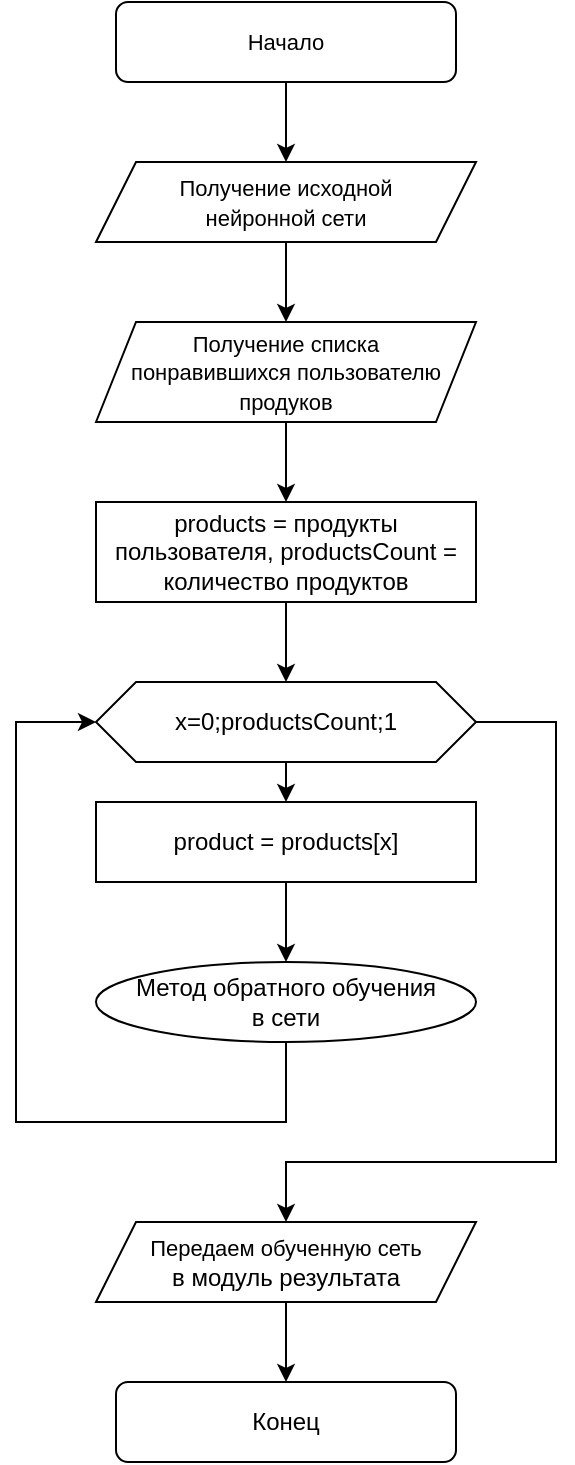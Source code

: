 <mxfile version="16.0.0" type="device"><diagram id="C5RBs43oDa-KdzZeNtuy" name="Page-1"><mxGraphModel dx="1102" dy="865" grid="1" gridSize="10" guides="1" tooltips="1" connect="1" arrows="1" fold="1" page="1" pageScale="1" pageWidth="827" pageHeight="1169" math="0" shadow="0"><root><mxCell id="WIyWlLk6GJQsqaUBKTNV-0"/><mxCell id="WIyWlLk6GJQsqaUBKTNV-1" parent="WIyWlLk6GJQsqaUBKTNV-0"/><mxCell id="RawxqtovM-8-xfsGkiH0-0" style="edgeStyle=orthogonalEdgeStyle;rounded=0;orthogonalLoop=1;jettySize=auto;html=1;exitX=0.5;exitY=1;exitDx=0;exitDy=0;entryX=0.5;entryY=0;entryDx=0;entryDy=0;fontSize=11;" parent="WIyWlLk6GJQsqaUBKTNV-1" source="RawxqtovM-8-xfsGkiH0-1" target="RawxqtovM-8-xfsGkiH0-3" edge="1"><mxGeometry relative="1" as="geometry"/></mxCell><mxCell id="RawxqtovM-8-xfsGkiH0-1" value="&lt;font style=&quot;font-size: 11px&quot;&gt;Начало&lt;/font&gt;" style="rounded=1;whiteSpace=wrap;html=1;fontSize=12;glass=0;strokeWidth=1;shadow=0;" parent="WIyWlLk6GJQsqaUBKTNV-1" vertex="1"><mxGeometry x="480" width="170" height="40" as="geometry"/></mxCell><mxCell id="RawxqtovM-8-xfsGkiH0-2" style="edgeStyle=orthogonalEdgeStyle;rounded=0;orthogonalLoop=1;jettySize=auto;html=1;exitX=0.5;exitY=1;exitDx=0;exitDy=0;entryX=0.5;entryY=0;entryDx=0;entryDy=0;" parent="WIyWlLk6GJQsqaUBKTNV-1" source="RawxqtovM-8-xfsGkiH0-3" target="RawxqtovM-8-xfsGkiH0-34" edge="1"><mxGeometry relative="1" as="geometry"><mxPoint x="565" y="160" as="targetPoint"/></mxGeometry></mxCell><mxCell id="RawxqtovM-8-xfsGkiH0-3" value="&lt;font style=&quot;font-size: 11px&quot;&gt;Получение исходной &lt;br&gt;нейронной сети&lt;br&gt;&lt;/font&gt;" style="shape=parallelogram;perimeter=parallelogramPerimeter;whiteSpace=wrap;html=1;fixedSize=1;fontFamily=Helvetica;fontSize=12;" parent="WIyWlLk6GJQsqaUBKTNV-1" vertex="1"><mxGeometry x="470" y="80" width="190" height="40" as="geometry"/></mxCell><mxCell id="RawxqtovM-8-xfsGkiH0-6" value="Конец" style="rounded=1;whiteSpace=wrap;html=1;fontSize=12;glass=0;strokeWidth=1;shadow=0;" parent="WIyWlLk6GJQsqaUBKTNV-1" vertex="1"><mxGeometry x="480" y="690" width="170" height="40" as="geometry"/></mxCell><mxCell id="RawxqtovM-8-xfsGkiH0-7" style="edgeStyle=orthogonalEdgeStyle;rounded=0;orthogonalLoop=1;jettySize=auto;html=1;fontSize=11;exitX=0.5;exitY=1;exitDx=0;exitDy=0;entryX=0.5;entryY=0;entryDx=0;entryDy=0;" parent="WIyWlLk6GJQsqaUBKTNV-1" source="RawxqtovM-8-xfsGkiH0-19" target="RawxqtovM-8-xfsGkiH0-20" edge="1"><mxGeometry relative="1" as="geometry"><Array as="points"/><mxPoint x="565" y="410" as="targetPoint"/><mxPoint x="470" y="360" as="sourcePoint"/></mxGeometry></mxCell><mxCell id="RawxqtovM-8-xfsGkiH0-9" style="edgeStyle=orthogonalEdgeStyle;rounded=0;orthogonalLoop=1;jettySize=auto;html=1;entryX=0.5;entryY=0;entryDx=0;entryDy=0;fontSize=11;exitX=1;exitY=0.5;exitDx=0;exitDy=0;" parent="WIyWlLk6GJQsqaUBKTNV-1" source="RawxqtovM-8-xfsGkiH0-19" target="RawxqtovM-8-xfsGkiH0-17" edge="1"><mxGeometry relative="1" as="geometry"><Array as="points"><mxPoint x="700" y="360"/><mxPoint x="700" y="580"/><mxPoint x="565" y="580"/></Array><mxPoint x="670" y="330" as="sourcePoint"/><mxPoint x="565" y="600" as="targetPoint"/></mxGeometry></mxCell><mxCell id="RawxqtovM-8-xfsGkiH0-14" style="edgeStyle=orthogonalEdgeStyle;rounded=0;orthogonalLoop=1;jettySize=auto;html=1;exitX=0.5;exitY=1;exitDx=0;exitDy=0;fontSize=11;entryX=0.5;entryY=0;entryDx=0;entryDy=0;" parent="WIyWlLk6GJQsqaUBKTNV-1" source="RawxqtovM-8-xfsGkiH0-34" target="RawxqtovM-8-xfsGkiH0-24" edge="1"><mxGeometry relative="1" as="geometry"><mxPoint x="565" y="200" as="sourcePoint"/><mxPoint x="580" y="310" as="targetPoint"/></mxGeometry></mxCell><mxCell id="RawxqtovM-8-xfsGkiH0-30" style="edgeStyle=orthogonalEdgeStyle;rounded=0;orthogonalLoop=1;jettySize=auto;html=1;exitX=0.5;exitY=1;exitDx=0;exitDy=0;entryX=0.5;entryY=0;entryDx=0;entryDy=0;" parent="WIyWlLk6GJQsqaUBKTNV-1" source="RawxqtovM-8-xfsGkiH0-17" target="RawxqtovM-8-xfsGkiH0-6" edge="1"><mxGeometry relative="1" as="geometry"/></mxCell><mxCell id="RawxqtovM-8-xfsGkiH0-17" value="&lt;span style=&quot;font-size: 11px&quot;&gt;Передаем обученную сеть&lt;br&gt;&lt;/span&gt;в модуль результата" style="shape=parallelogram;perimeter=parallelogramPerimeter;whiteSpace=wrap;html=1;fixedSize=1;fontFamily=Helvetica;fontSize=12;" parent="WIyWlLk6GJQsqaUBKTNV-1" vertex="1"><mxGeometry x="470" y="610" width="190" height="40" as="geometry"/></mxCell><mxCell id="RawxqtovM-8-xfsGkiH0-19" value="x=0;productsCount;1" style="shape=hexagon;perimeter=hexagonPerimeter2;whiteSpace=wrap;html=1;fixedSize=1;" parent="WIyWlLk6GJQsqaUBKTNV-1" vertex="1"><mxGeometry x="470" y="340" width="190" height="40" as="geometry"/></mxCell><mxCell id="RawxqtovM-8-xfsGkiH0-22" style="edgeStyle=orthogonalEdgeStyle;rounded=0;orthogonalLoop=1;jettySize=auto;html=1;exitX=0.5;exitY=1;exitDx=0;exitDy=0;entryX=0.5;entryY=0;entryDx=0;entryDy=0;" parent="WIyWlLk6GJQsqaUBKTNV-1" source="RawxqtovM-8-xfsGkiH0-20" target="RawxqtovM-8-xfsGkiH0-35" edge="1"><mxGeometry relative="1" as="geometry"><mxPoint x="565" y="480" as="targetPoint"/></mxGeometry></mxCell><mxCell id="RawxqtovM-8-xfsGkiH0-20" value="product = products[x]" style="rounded=0;whiteSpace=wrap;html=1;" parent="WIyWlLk6GJQsqaUBKTNV-1" vertex="1"><mxGeometry x="470" y="400" width="190" height="40" as="geometry"/></mxCell><mxCell id="RawxqtovM-8-xfsGkiH0-23" style="edgeStyle=orthogonalEdgeStyle;rounded=0;orthogonalLoop=1;jettySize=auto;html=1;exitX=0.5;exitY=1;exitDx=0;exitDy=0;entryX=0;entryY=0.5;entryDx=0;entryDy=0;" parent="WIyWlLk6GJQsqaUBKTNV-1" source="RawxqtovM-8-xfsGkiH0-35" target="RawxqtovM-8-xfsGkiH0-19" edge="1"><mxGeometry relative="1" as="geometry"><mxPoint x="565" y="520" as="sourcePoint"/><Array as="points"><mxPoint x="565" y="560"/><mxPoint x="430" y="560"/><mxPoint x="430" y="360"/></Array></mxGeometry></mxCell><mxCell id="RawxqtovM-8-xfsGkiH0-25" style="edgeStyle=orthogonalEdgeStyle;rounded=0;orthogonalLoop=1;jettySize=auto;html=1;exitX=0.5;exitY=1;exitDx=0;exitDy=0;" parent="WIyWlLk6GJQsqaUBKTNV-1" source="RawxqtovM-8-xfsGkiH0-24" target="RawxqtovM-8-xfsGkiH0-19" edge="1"><mxGeometry relative="1" as="geometry"/></mxCell><mxCell id="RawxqtovM-8-xfsGkiH0-24" value="products = продукты пользователя, productsCount = количество продуктов" style="rounded=0;whiteSpace=wrap;html=1;" parent="WIyWlLk6GJQsqaUBKTNV-1" vertex="1"><mxGeometry x="470" y="250" width="190" height="50" as="geometry"/></mxCell><mxCell id="RawxqtovM-8-xfsGkiH0-34" value="&lt;font style=&quot;font-size: 11px&quot;&gt;Получение списка &lt;br&gt;понравившихся пользователю продуков&lt;br&gt;&lt;/font&gt;" style="shape=parallelogram;perimeter=parallelogramPerimeter;whiteSpace=wrap;html=1;fixedSize=1;fontFamily=Helvetica;fontSize=12;" parent="WIyWlLk6GJQsqaUBKTNV-1" vertex="1"><mxGeometry x="470" y="160" width="190" height="50" as="geometry"/></mxCell><mxCell id="RawxqtovM-8-xfsGkiH0-35" value="Метод обратного обучения&lt;br&gt;в сети" style="ellipse;whiteSpace=wrap;html=1;" parent="WIyWlLk6GJQsqaUBKTNV-1" vertex="1"><mxGeometry x="470" y="480" width="190" height="40" as="geometry"/></mxCell></root></mxGraphModel></diagram></mxfile>